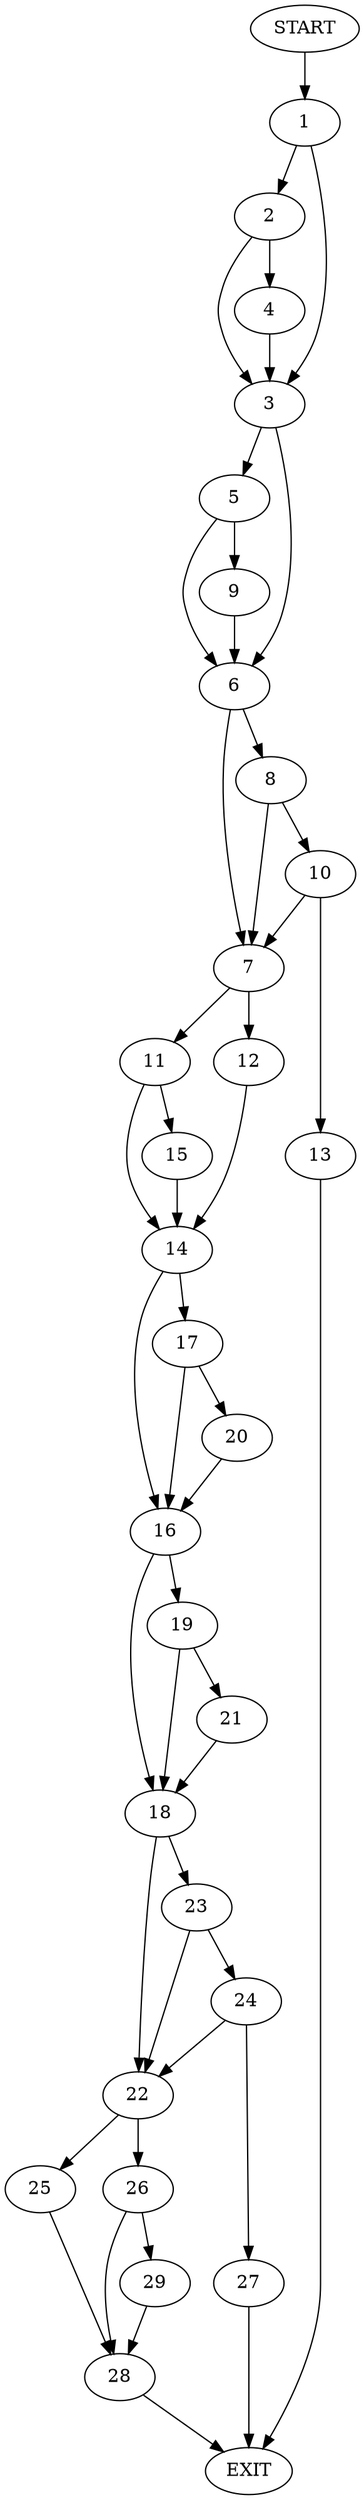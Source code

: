 digraph {
0 [label="START"]
30 [label="EXIT"]
0 -> 1
1 -> 2
1 -> 3
2 -> 3
2 -> 4
3 -> 5
3 -> 6
4 -> 3
6 -> 7
6 -> 8
5 -> 9
5 -> 6
9 -> 6
8 -> 7
8 -> 10
7 -> 11
7 -> 12
10 -> 13
10 -> 7
13 -> 30
11 -> 14
11 -> 15
12 -> 14
14 -> 16
14 -> 17
15 -> 14
16 -> 18
16 -> 19
17 -> 16
17 -> 20
20 -> 16
19 -> 21
19 -> 18
18 -> 22
18 -> 23
21 -> 18
23 -> 22
23 -> 24
22 -> 25
22 -> 26
24 -> 22
24 -> 27
27 -> 30
25 -> 28
26 -> 29
26 -> 28
28 -> 30
29 -> 28
}
